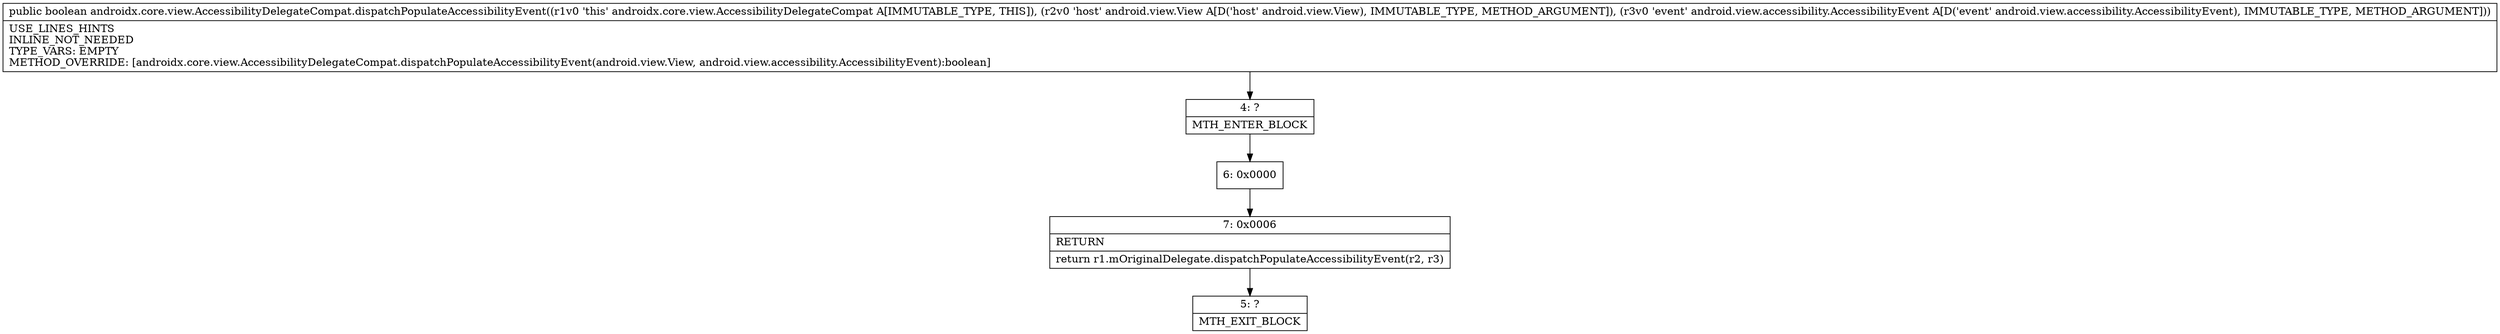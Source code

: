 digraph "CFG forandroidx.core.view.AccessibilityDelegateCompat.dispatchPopulateAccessibilityEvent(Landroid\/view\/View;Landroid\/view\/accessibility\/AccessibilityEvent;)Z" {
Node_4 [shape=record,label="{4\:\ ?|MTH_ENTER_BLOCK\l}"];
Node_6 [shape=record,label="{6\:\ 0x0000}"];
Node_7 [shape=record,label="{7\:\ 0x0006|RETURN\l|return r1.mOriginalDelegate.dispatchPopulateAccessibilityEvent(r2, r3)\l}"];
Node_5 [shape=record,label="{5\:\ ?|MTH_EXIT_BLOCK\l}"];
MethodNode[shape=record,label="{public boolean androidx.core.view.AccessibilityDelegateCompat.dispatchPopulateAccessibilityEvent((r1v0 'this' androidx.core.view.AccessibilityDelegateCompat A[IMMUTABLE_TYPE, THIS]), (r2v0 'host' android.view.View A[D('host' android.view.View), IMMUTABLE_TYPE, METHOD_ARGUMENT]), (r3v0 'event' android.view.accessibility.AccessibilityEvent A[D('event' android.view.accessibility.AccessibilityEvent), IMMUTABLE_TYPE, METHOD_ARGUMENT]))  | USE_LINES_HINTS\lINLINE_NOT_NEEDED\lTYPE_VARS: EMPTY\lMETHOD_OVERRIDE: [androidx.core.view.AccessibilityDelegateCompat.dispatchPopulateAccessibilityEvent(android.view.View, android.view.accessibility.AccessibilityEvent):boolean]\l}"];
MethodNode -> Node_4;Node_4 -> Node_6;
Node_6 -> Node_7;
Node_7 -> Node_5;
}

